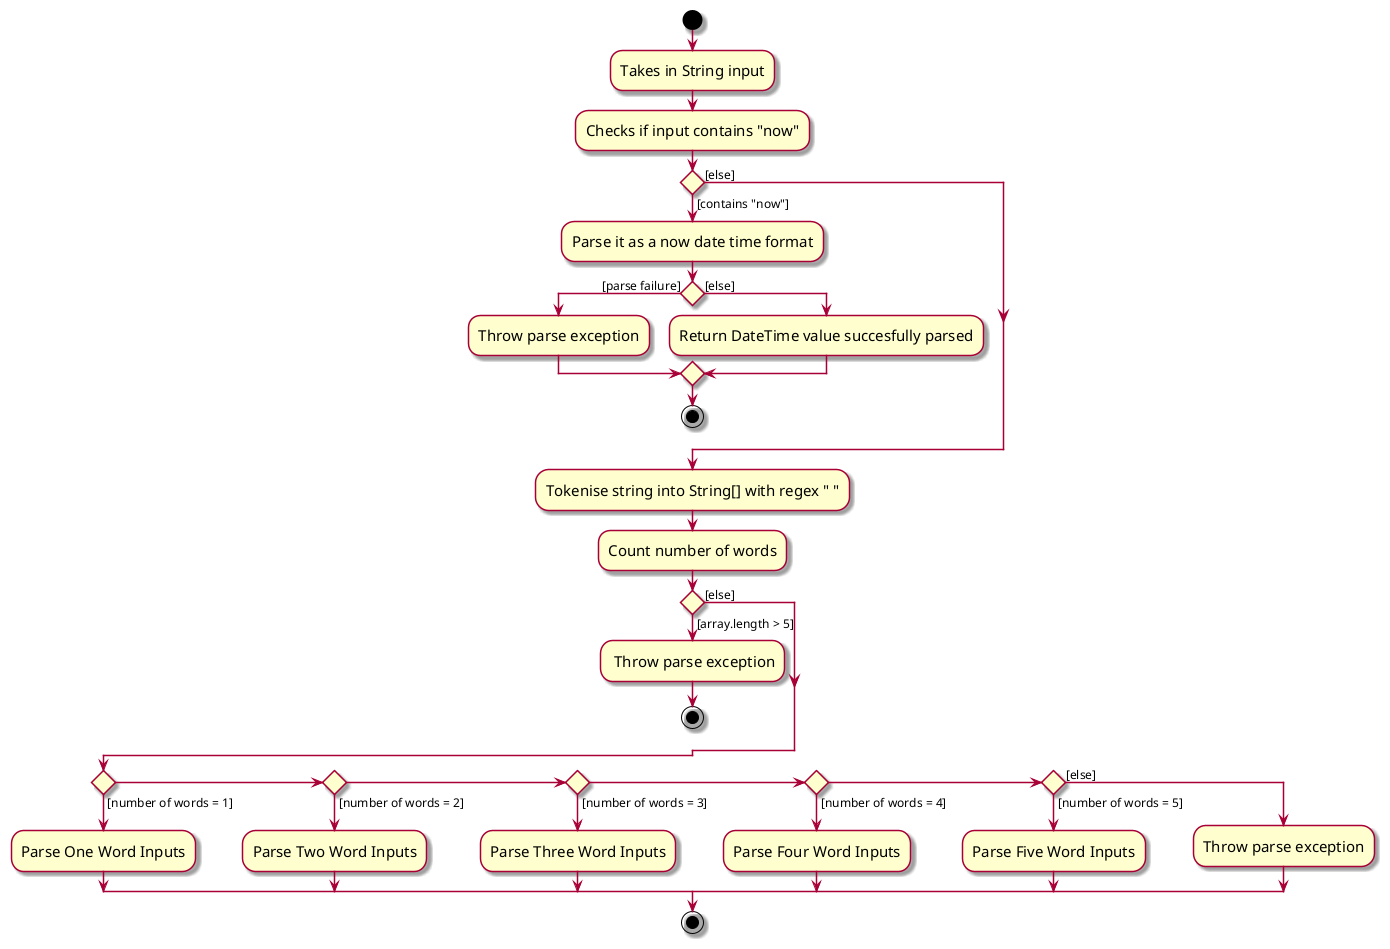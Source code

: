 @startuml
skin rose
skinparam ActivityFontSize 15
skinparam ArrowFontSize 12
start
:Takes in String input;

:Checks if input contains "now";

if () then ([contains "now"])
    :Parse it as a now date time format;
    if () then ([parse failure])
        :Throw parse exception;
    else ([else])
        :Return DateTime value succesfully parsed;
    endif
    stop
else ([else])
endif

:Tokenise string into String[] with regex " ";

:Count number of words;

if () then ([array.length > 5])
    : Throw parse exception;
    stop
else ([else])
endif

if () then ([number of words = 1])
    :Parse One Word Inputs;
else if () then ([number of words = 2])
    :Parse Two Word Inputs;
else if () then ([number of words = 3])
    :Parse Three Word Inputs;
else if () then ([number of words = 4])
    :Parse Four Word Inputs;
else if () then ([number of words = 5])
    :Parse Five Word Inputs;
else ([else])
    :Throw parse exception;
endif
stop
@enduml
